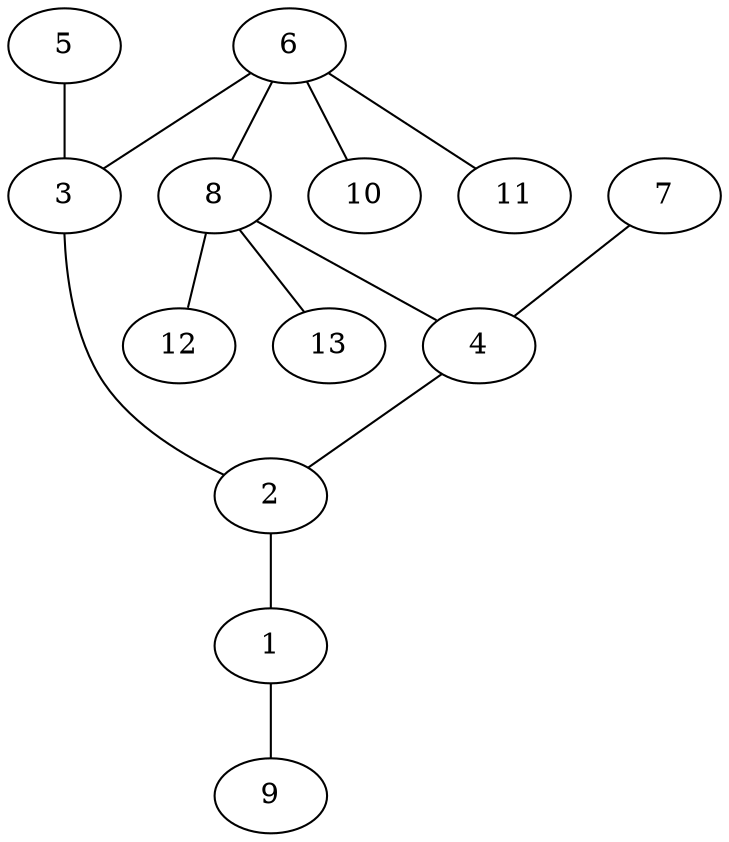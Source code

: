 graph molecule_71 {
	1	 [chem=O];
	9	 [chem=H];
	1 -- 9	 [valence=1];
	2	 [chem=N];
	2 -- 1	 [valence=1];
	3	 [chem=C];
	3 -- 2	 [valence=1];
	4	 [chem=C];
	4 -- 2	 [valence=1];
	5	 [chem=O];
	5 -- 3	 [valence=2];
	6	 [chem=C];
	6 -- 3	 [valence=1];
	8	 [chem=C];
	6 -- 8	 [valence=1];
	10	 [chem=H];
	6 -- 10	 [valence=1];
	11	 [chem=H];
	6 -- 11	 [valence=1];
	7	 [chem=O];
	7 -- 4	 [valence=2];
	8 -- 4	 [valence=1];
	12	 [chem=H];
	8 -- 12	 [valence=1];
	13	 [chem=H];
	8 -- 13	 [valence=1];
}
